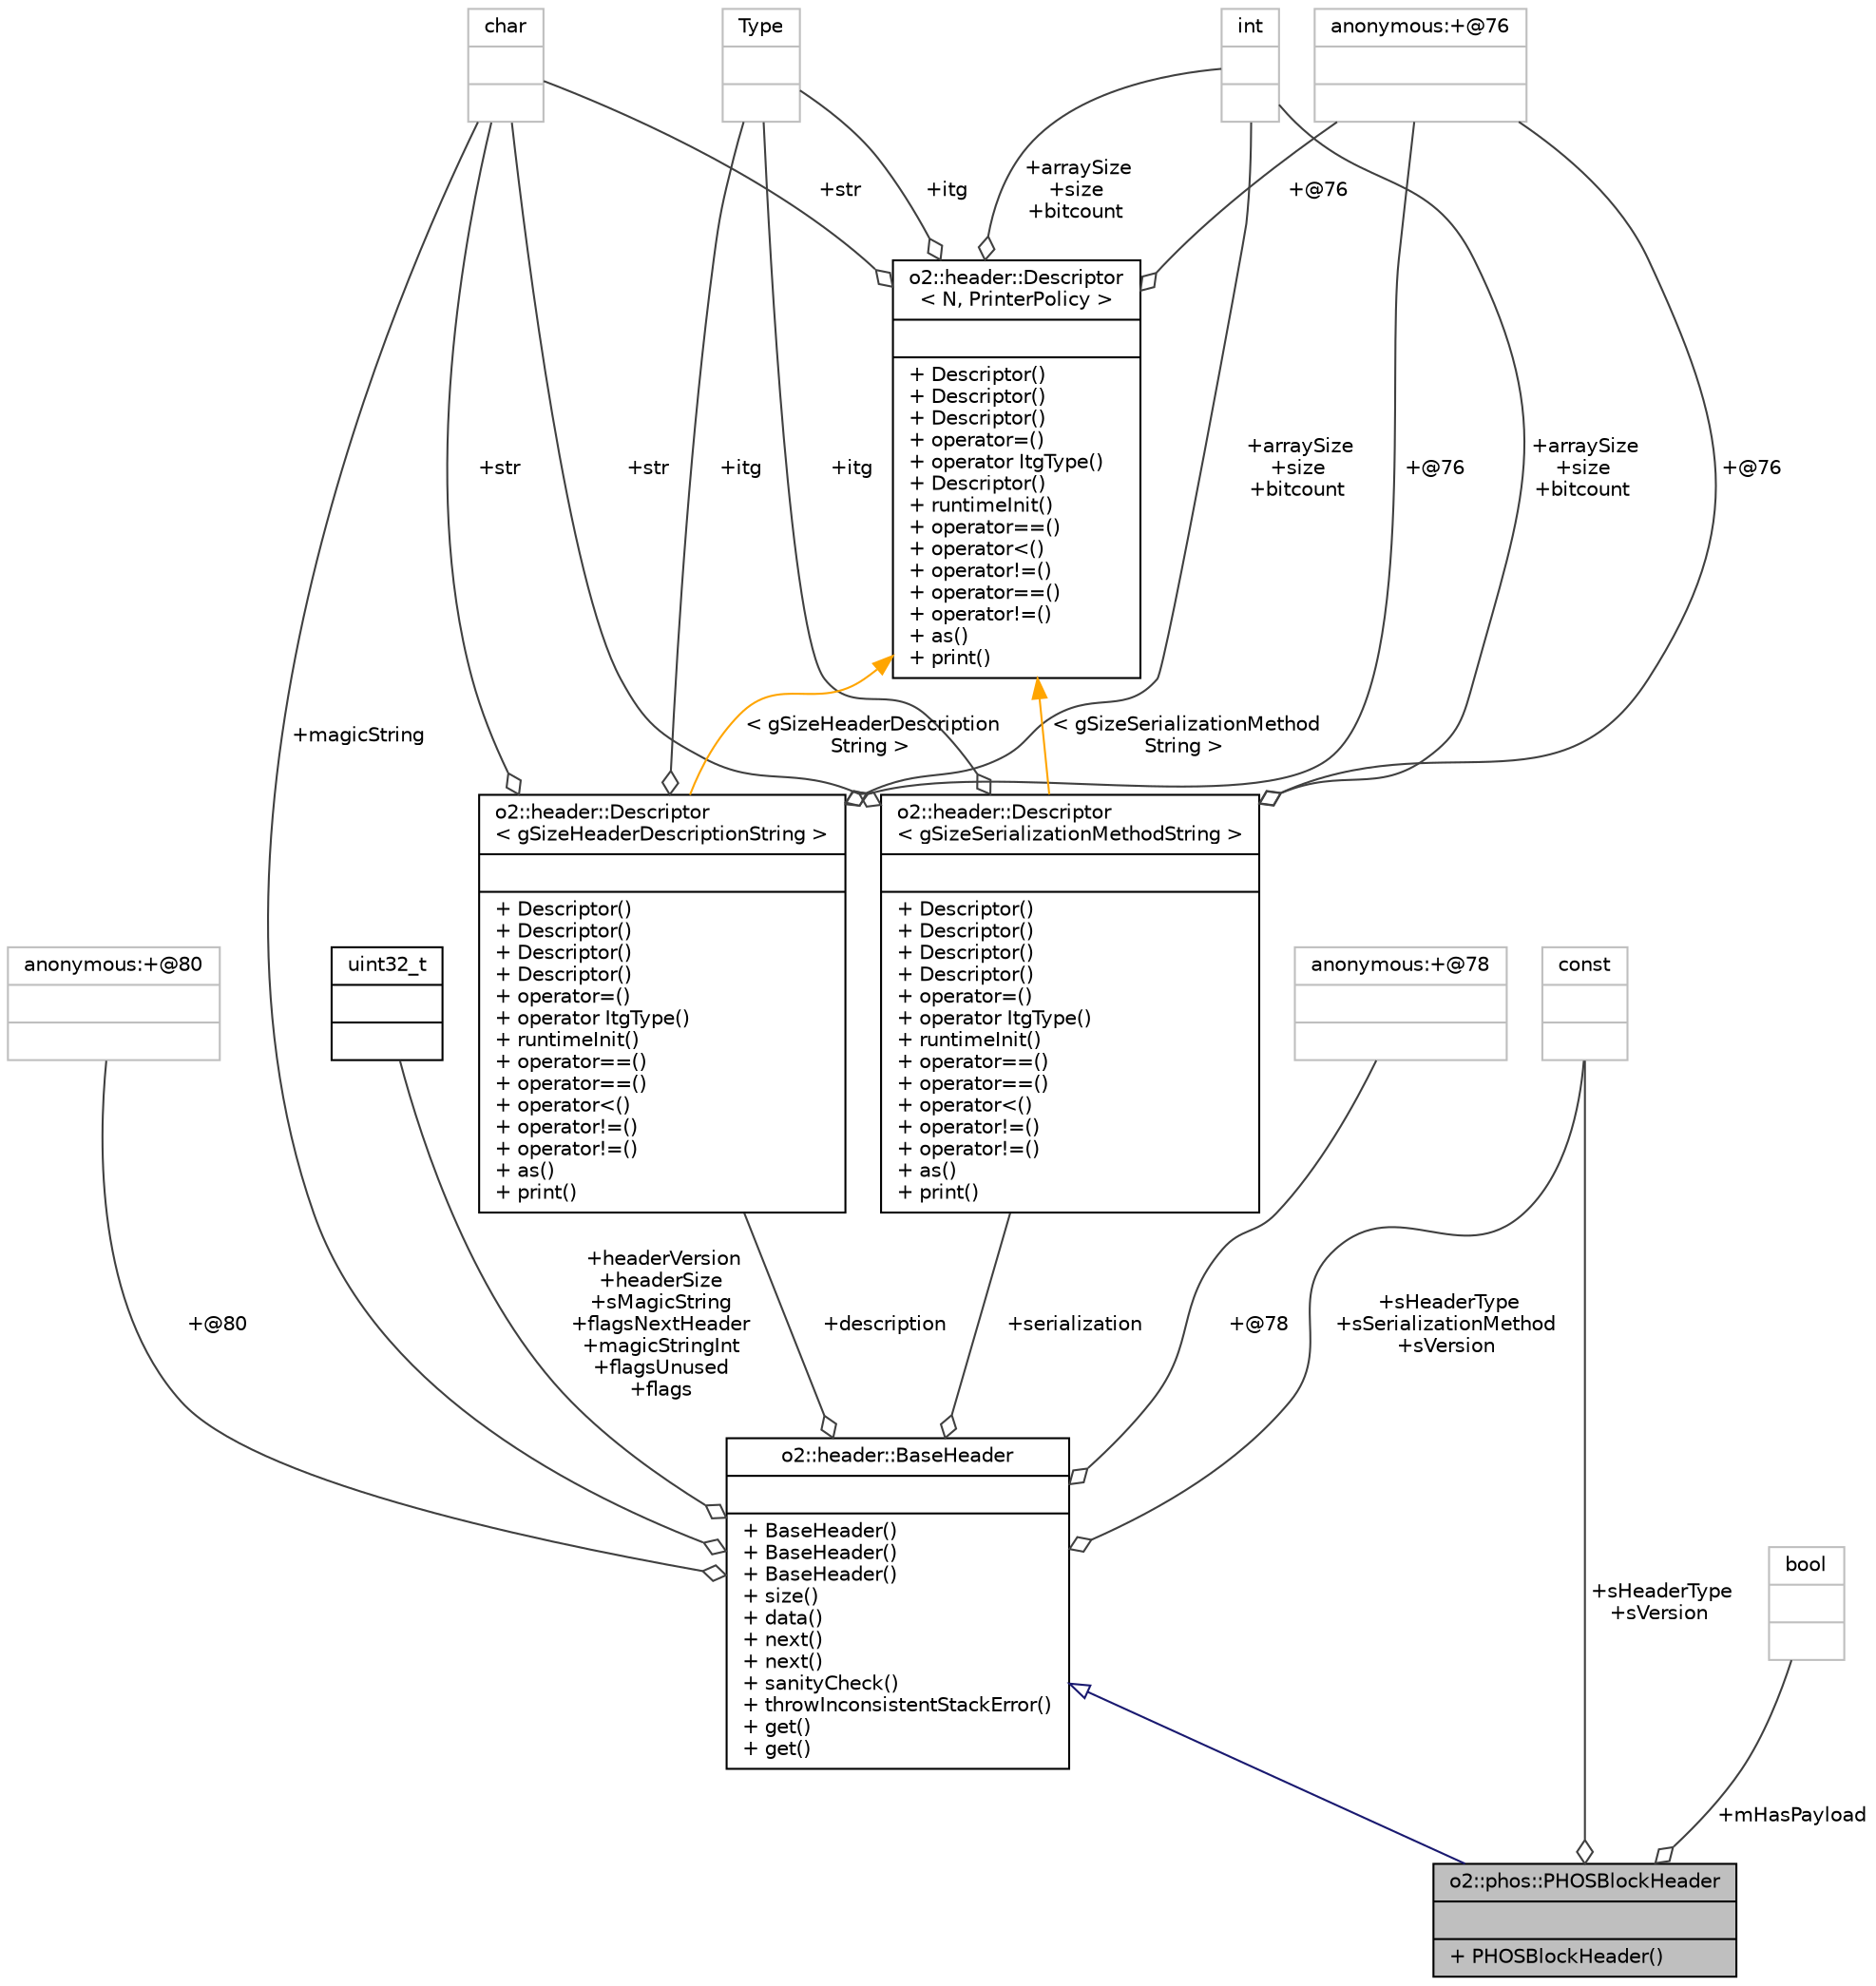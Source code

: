 digraph "o2::phos::PHOSBlockHeader"
{
 // INTERACTIVE_SVG=YES
  bgcolor="transparent";
  edge [fontname="Helvetica",fontsize="10",labelfontname="Helvetica",labelfontsize="10"];
  node [fontname="Helvetica",fontsize="10",shape=record];
  Node2 [label="{o2::phos::PHOSBlockHeader\n||+ PHOSBlockHeader()\l}",height=0.2,width=0.4,color="black", fillcolor="grey75", style="filled", fontcolor="black"];
  Node3 -> Node2 [dir="back",color="midnightblue",fontsize="10",style="solid",arrowtail="onormal",fontname="Helvetica"];
  Node3 [label="{o2::header::BaseHeader\n||+ BaseHeader()\l+ BaseHeader()\l+ BaseHeader()\l+ size()\l+ data()\l+ next()\l+ next()\l+ sanityCheck()\l+ throwInconsistentStackError()\l+ get()\l+ get()\l}",height=0.2,width=0.4,color="black",URL="$d8/dbd/structo2_1_1header_1_1BaseHeader.html",tooltip="the base header struct Every header type must begin (i.e. derive) with this. Don&#39;t use this struct di..."];
  Node4 -> Node3 [color="grey25",fontsize="10",style="solid",label=" +description" ,arrowhead="odiamond",fontname="Helvetica"];
  Node4 [label="{o2::header::Descriptor\l\< gSizeHeaderDescriptionString \>\n||+ Descriptor()\l+ Descriptor()\l+ Descriptor()\l+ Descriptor()\l+ operator=()\l+ operator ItgType()\l+ runtimeInit()\l+ operator==()\l+ operator==()\l+ operator\<()\l+ operator!=()\l+ operator!=()\l+ as()\l+ print()\l}",height=0.2,width=0.4,color="black",URL="$d9/db3/structo2_1_1header_1_1Descriptor.html"];
  Node5 -> Node4 [color="grey25",fontsize="10",style="solid",label=" +itg" ,arrowhead="odiamond",fontname="Helvetica"];
  Node5 [label="{Type\n||}",height=0.2,width=0.4,color="grey75"];
  Node6 -> Node4 [color="grey25",fontsize="10",style="solid",label=" +str" ,arrowhead="odiamond",fontname="Helvetica"];
  Node6 [label="{char\n||}",height=0.2,width=0.4,color="grey75"];
  Node7 -> Node4 [color="grey25",fontsize="10",style="solid",label=" +arraySize\n+size\n+bitcount" ,arrowhead="odiamond",fontname="Helvetica"];
  Node7 [label="{int\n||}",height=0.2,width=0.4,color="grey75"];
  Node8 -> Node4 [color="grey25",fontsize="10",style="solid",label=" +@76" ,arrowhead="odiamond",fontname="Helvetica"];
  Node8 [label="{anonymous:+@76\n||}",height=0.2,width=0.4,color="grey75"];
  Node9 -> Node4 [dir="back",color="orange",fontsize="10",style="solid",label=" \< gSizeHeaderDescription\lString \>" ,fontname="Helvetica"];
  Node9 [label="{o2::header::Descriptor\l\< N, PrinterPolicy \>\n||+ Descriptor()\l+ Descriptor()\l+ Descriptor()\l+ operator=()\l+ operator ItgType()\l+ Descriptor()\l+ runtimeInit()\l+ operator==()\l+ operator\<()\l+ operator!=()\l+ operator==()\l+ operator!=()\l+ as()\l+ print()\l}",height=0.2,width=0.4,color="black",URL="$d9/db3/structo2_1_1header_1_1Descriptor.html"];
  Node5 -> Node9 [color="grey25",fontsize="10",style="solid",label=" +itg" ,arrowhead="odiamond",fontname="Helvetica"];
  Node6 -> Node9 [color="grey25",fontsize="10",style="solid",label=" +str" ,arrowhead="odiamond",fontname="Helvetica"];
  Node7 -> Node9 [color="grey25",fontsize="10",style="solid",label=" +arraySize\n+size\n+bitcount" ,arrowhead="odiamond",fontname="Helvetica"];
  Node8 -> Node9 [color="grey25",fontsize="10",style="solid",label=" +@76" ,arrowhead="odiamond",fontname="Helvetica"];
  Node10 -> Node3 [color="grey25",fontsize="10",style="solid",label=" +@78" ,arrowhead="odiamond",fontname="Helvetica"];
  Node10 [label="{anonymous:+@78\n||}",height=0.2,width=0.4,color="grey75"];
  Node11 -> Node3 [color="grey25",fontsize="10",style="solid",label=" +@80" ,arrowhead="odiamond",fontname="Helvetica"];
  Node11 [label="{anonymous:+@80\n||}",height=0.2,width=0.4,color="grey75"];
  Node6 -> Node3 [color="grey25",fontsize="10",style="solid",label=" +magicString" ,arrowhead="odiamond",fontname="Helvetica"];
  Node12 -> Node3 [color="grey25",fontsize="10",style="solid",label=" +serialization" ,arrowhead="odiamond",fontname="Helvetica"];
  Node12 [label="{o2::header::Descriptor\l\< gSizeSerializationMethodString \>\n||+ Descriptor()\l+ Descriptor()\l+ Descriptor()\l+ Descriptor()\l+ operator=()\l+ operator ItgType()\l+ runtimeInit()\l+ operator==()\l+ operator==()\l+ operator\<()\l+ operator!=()\l+ operator!=()\l+ as()\l+ print()\l}",height=0.2,width=0.4,color="black",URL="$d9/db3/structo2_1_1header_1_1Descriptor.html"];
  Node5 -> Node12 [color="grey25",fontsize="10",style="solid",label=" +itg" ,arrowhead="odiamond",fontname="Helvetica"];
  Node6 -> Node12 [color="grey25",fontsize="10",style="solid",label=" +str" ,arrowhead="odiamond",fontname="Helvetica"];
  Node7 -> Node12 [color="grey25",fontsize="10",style="solid",label=" +arraySize\n+size\n+bitcount" ,arrowhead="odiamond",fontname="Helvetica"];
  Node8 -> Node12 [color="grey25",fontsize="10",style="solid",label=" +@76" ,arrowhead="odiamond",fontname="Helvetica"];
  Node9 -> Node12 [dir="back",color="orange",fontsize="10",style="solid",label=" \< gSizeSerializationMethod\lString \>" ,fontname="Helvetica"];
  Node13 -> Node3 [color="grey25",fontsize="10",style="solid",label=" +headerVersion\n+headerSize\n+sMagicString\n+flagsNextHeader\n+magicStringInt\n+flagsUnused\n+flags" ,arrowhead="odiamond",fontname="Helvetica"];
  Node13 [label="{uint32_t\n||}",height=0.2,width=0.4,color="black",URL="$d3/d87/classuint32__t.html"];
  Node14 -> Node3 [color="grey25",fontsize="10",style="solid",label=" +sHeaderType\n+sSerializationMethod\n+sVersion" ,arrowhead="odiamond",fontname="Helvetica"];
  Node14 [label="{const\n||}",height=0.2,width=0.4,color="grey75"];
  Node15 -> Node2 [color="grey25",fontsize="10",style="solid",label=" +mHasPayload" ,arrowhead="odiamond",fontname="Helvetica"];
  Node15 [label="{bool\n||}",height=0.2,width=0.4,color="grey75"];
  Node14 -> Node2 [color="grey25",fontsize="10",style="solid",label=" +sHeaderType\n+sVersion" ,arrowhead="odiamond",fontname="Helvetica"];
}
